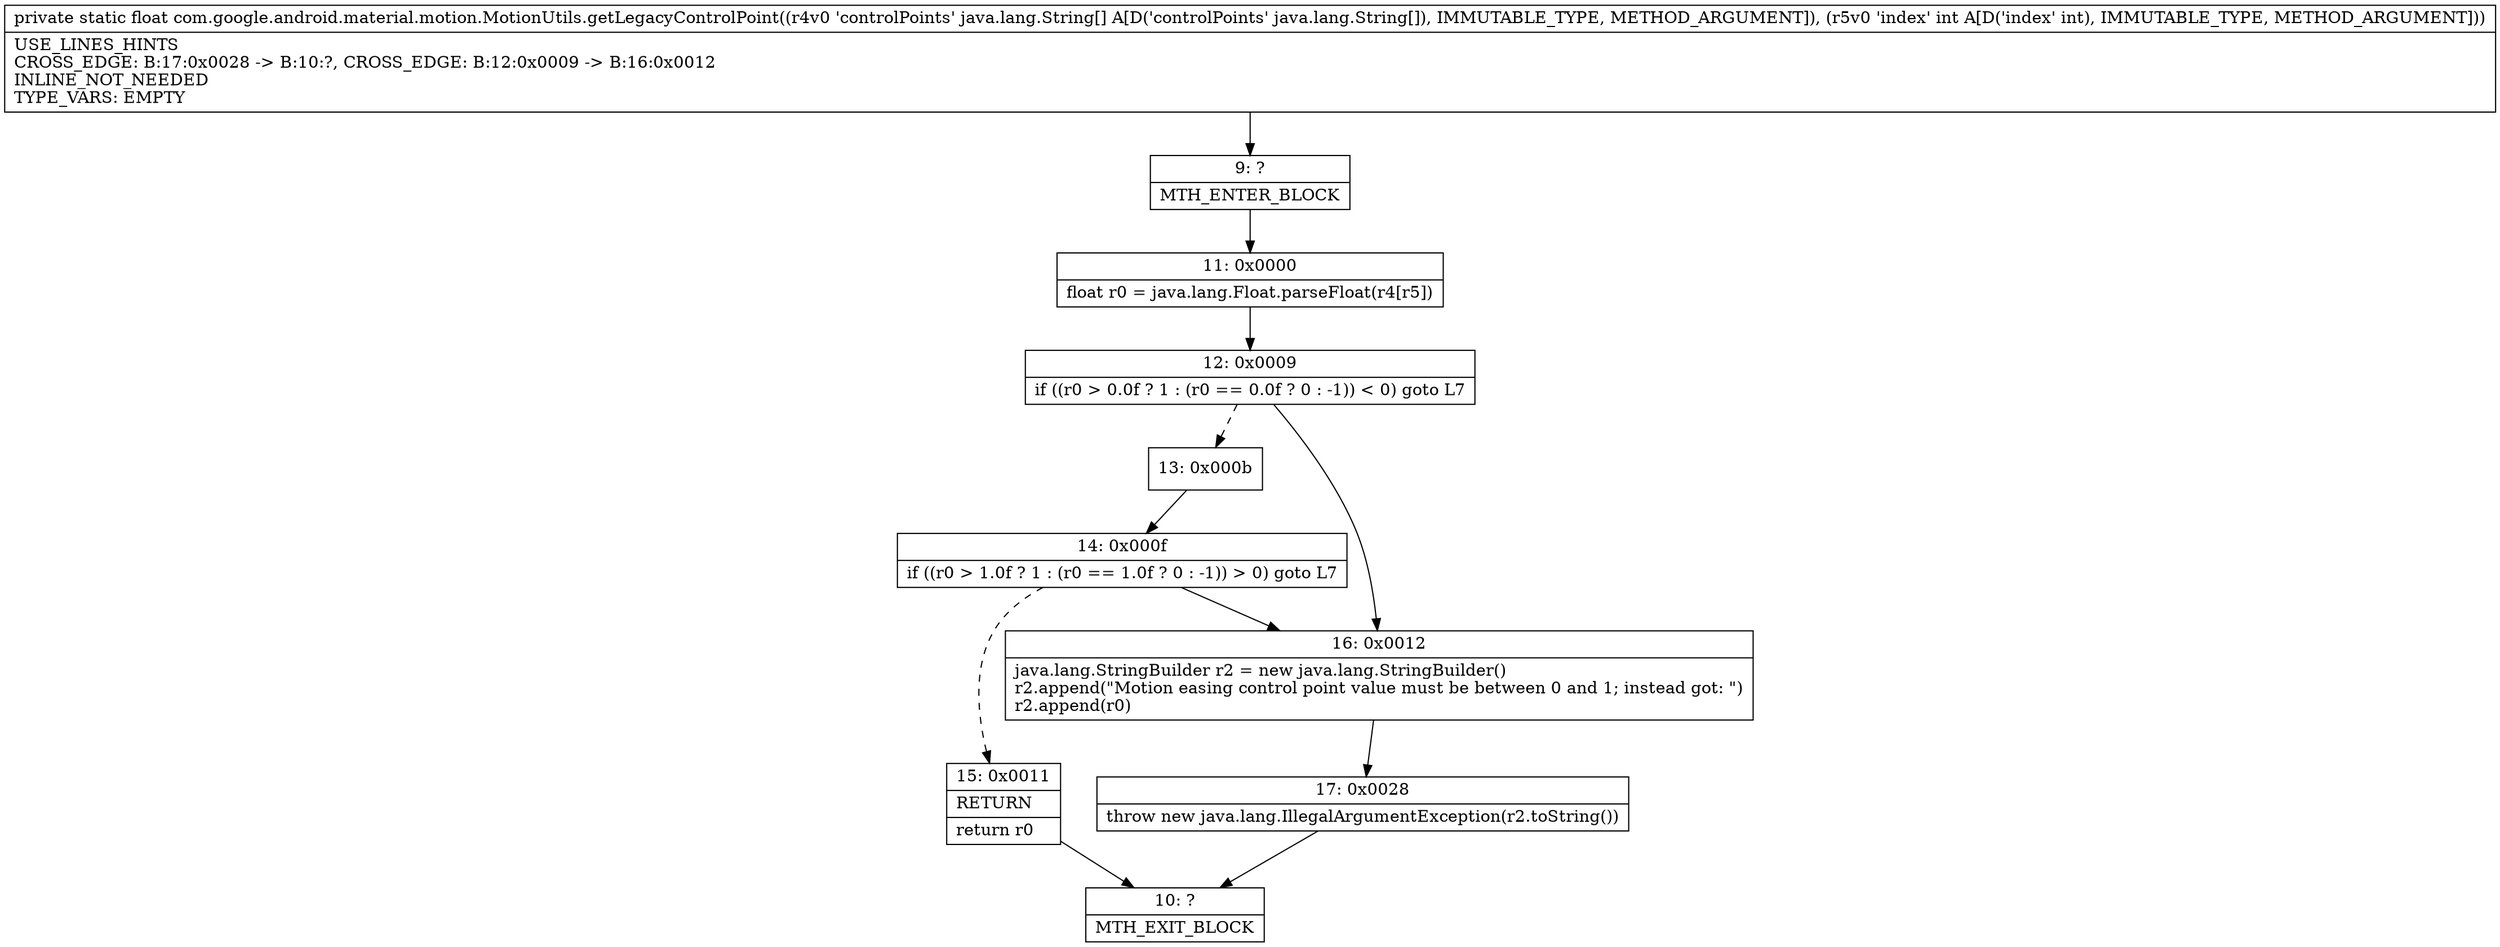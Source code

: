 digraph "CFG forcom.google.android.material.motion.MotionUtils.getLegacyControlPoint([Ljava\/lang\/String;I)F" {
Node_9 [shape=record,label="{9\:\ ?|MTH_ENTER_BLOCK\l}"];
Node_11 [shape=record,label="{11\:\ 0x0000|float r0 = java.lang.Float.parseFloat(r4[r5])\l}"];
Node_12 [shape=record,label="{12\:\ 0x0009|if ((r0 \> 0.0f ? 1 : (r0 == 0.0f ? 0 : \-1)) \< 0) goto L7\l}"];
Node_13 [shape=record,label="{13\:\ 0x000b}"];
Node_14 [shape=record,label="{14\:\ 0x000f|if ((r0 \> 1.0f ? 1 : (r0 == 1.0f ? 0 : \-1)) \> 0) goto L7\l}"];
Node_15 [shape=record,label="{15\:\ 0x0011|RETURN\l|return r0\l}"];
Node_10 [shape=record,label="{10\:\ ?|MTH_EXIT_BLOCK\l}"];
Node_16 [shape=record,label="{16\:\ 0x0012|java.lang.StringBuilder r2 = new java.lang.StringBuilder()\lr2.append(\"Motion easing control point value must be between 0 and 1; instead got: \")\lr2.append(r0)\l}"];
Node_17 [shape=record,label="{17\:\ 0x0028|throw new java.lang.IllegalArgumentException(r2.toString())\l}"];
MethodNode[shape=record,label="{private static float com.google.android.material.motion.MotionUtils.getLegacyControlPoint((r4v0 'controlPoints' java.lang.String[] A[D('controlPoints' java.lang.String[]), IMMUTABLE_TYPE, METHOD_ARGUMENT]), (r5v0 'index' int A[D('index' int), IMMUTABLE_TYPE, METHOD_ARGUMENT]))  | USE_LINES_HINTS\lCROSS_EDGE: B:17:0x0028 \-\> B:10:?, CROSS_EDGE: B:12:0x0009 \-\> B:16:0x0012\lINLINE_NOT_NEEDED\lTYPE_VARS: EMPTY\l}"];
MethodNode -> Node_9;Node_9 -> Node_11;
Node_11 -> Node_12;
Node_12 -> Node_13[style=dashed];
Node_12 -> Node_16;
Node_13 -> Node_14;
Node_14 -> Node_15[style=dashed];
Node_14 -> Node_16;
Node_15 -> Node_10;
Node_16 -> Node_17;
Node_17 -> Node_10;
}

